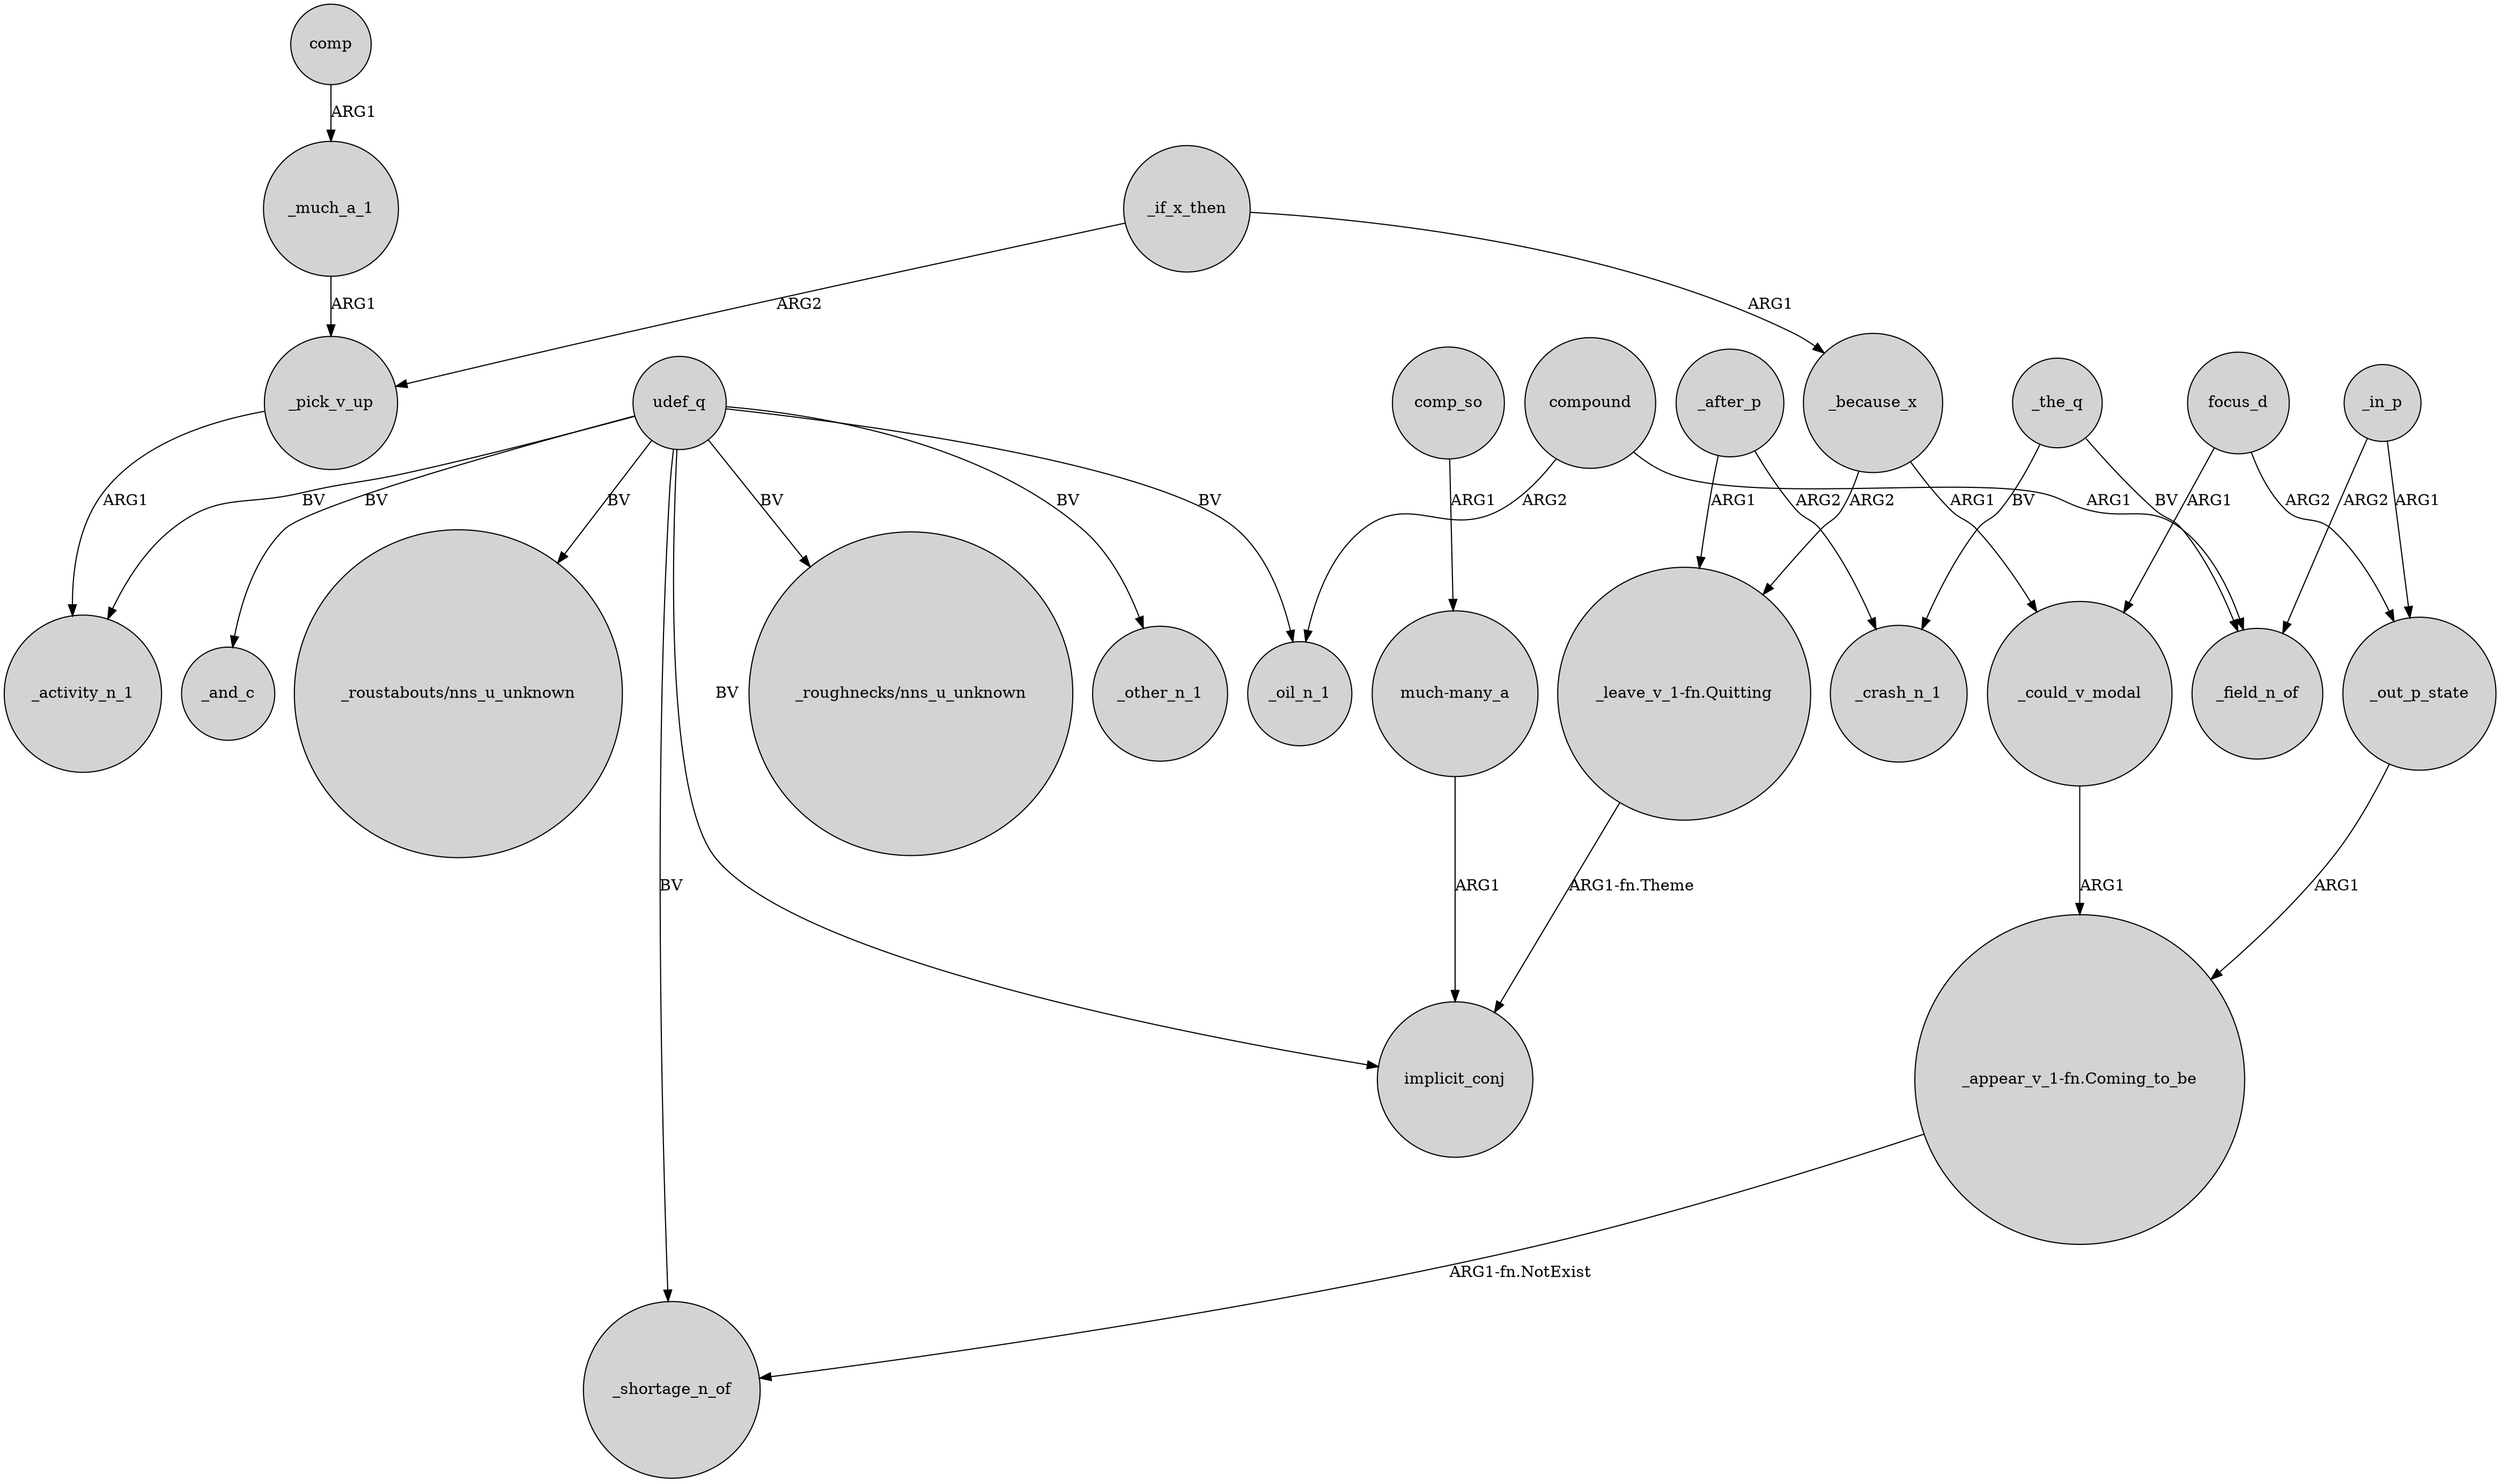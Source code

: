 digraph {
	node [shape=circle style=filled]
	_if_x_then -> _pick_v_up [label=ARG2]
	_after_p -> "_leave_v_1-fn.Quitting" [label=ARG1]
	udef_q -> _activity_n_1 [label=BV]
	_much_a_1 -> _pick_v_up [label=ARG1]
	_because_x -> _could_v_modal [label=ARG1]
	_after_p -> _crash_n_1 [label=ARG2]
	udef_q -> "_roustabouts/nns_u_unknown" [label=BV]
	focus_d -> _could_v_modal [label=ARG1]
	udef_q -> _shortage_n_of [label=BV]
	focus_d -> _out_p_state [label=ARG2]
	comp -> _much_a_1 [label=ARG1]
	udef_q -> implicit_conj [label=BV]
	udef_q -> "_roughnecks/nns_u_unknown" [label=BV]
	"much-many_a" -> implicit_conj [label=ARG1]
	_because_x -> "_leave_v_1-fn.Quitting" [label=ARG2]
	udef_q -> _other_n_1 [label=BV]
	compound -> _oil_n_1 [label=ARG2]
	_out_p_state -> "_appear_v_1-fn.Coming_to_be" [label=ARG1]
	compound -> _field_n_of [label=ARG1]
	_the_q -> _field_n_of [label=BV]
	_if_x_then -> _because_x [label=ARG1]
	_pick_v_up -> _activity_n_1 [label=ARG1]
	udef_q -> _oil_n_1 [label=BV]
	_in_p -> _out_p_state [label=ARG1]
	"_appear_v_1-fn.Coming_to_be" -> _shortage_n_of [label="ARG1-fn.NotExist"]
	_could_v_modal -> "_appear_v_1-fn.Coming_to_be" [label=ARG1]
	"_leave_v_1-fn.Quitting" -> implicit_conj [label="ARG1-fn.Theme"]
	comp_so -> "much-many_a" [label=ARG1]
	udef_q -> _and_c [label=BV]
	_the_q -> _crash_n_1 [label=BV]
	_in_p -> _field_n_of [label=ARG2]
}
